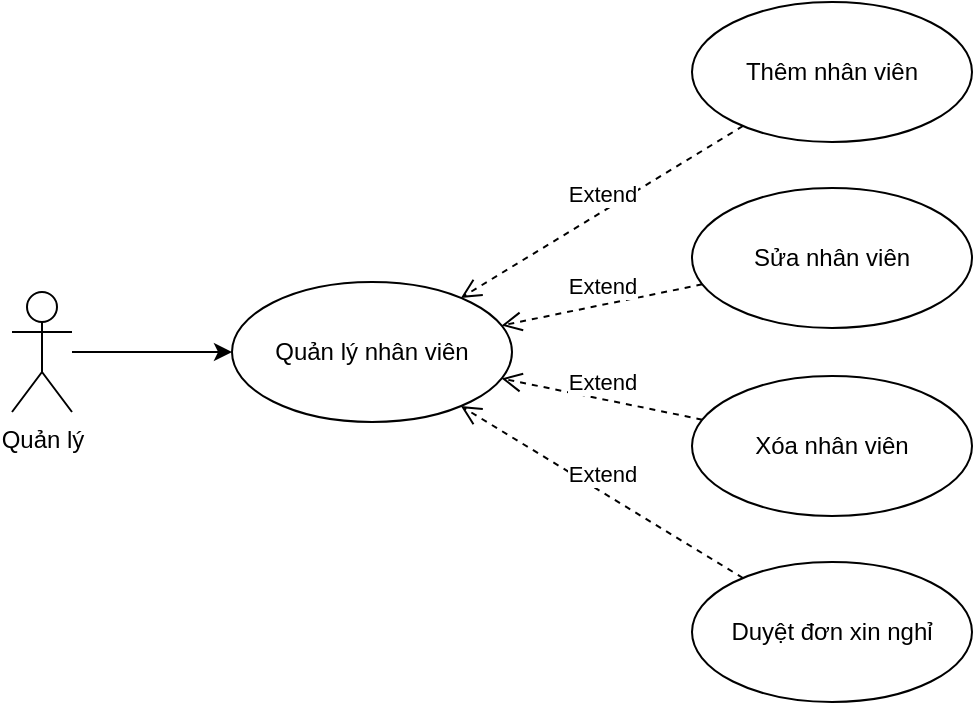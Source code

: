 <mxfile version="24.9.1">
  <diagram name="Trang-1" id="BVFBIw1P5_Cg4yFc-Cm5">
    <mxGraphModel dx="1050" dy="1691" grid="1" gridSize="10" guides="1" tooltips="1" connect="1" arrows="1" fold="1" page="1" pageScale="1" pageWidth="827" pageHeight="1169" math="0" shadow="0">
      <root>
        <mxCell id="0" />
        <mxCell id="1" parent="0" />
        <mxCell id="TOuo_Lpqamee4O4P2Cuv-3" style="edgeStyle=orthogonalEdgeStyle;rounded=0;orthogonalLoop=1;jettySize=auto;html=1;entryX=0;entryY=0.5;entryDx=0;entryDy=0;" edge="1" parent="1" source="TOuo_Lpqamee4O4P2Cuv-1" target="TOuo_Lpqamee4O4P2Cuv-2">
          <mxGeometry relative="1" as="geometry" />
        </mxCell>
        <mxCell id="TOuo_Lpqamee4O4P2Cuv-1" value="Quản lý" style="shape=umlActor;verticalLabelPosition=bottom;verticalAlign=top;html=1;outlineConnect=0;" vertex="1" parent="1">
          <mxGeometry x="80" y="110" width="30" height="60" as="geometry" />
        </mxCell>
        <mxCell id="TOuo_Lpqamee4O4P2Cuv-2" value="Quản lý nhân viên" style="ellipse;whiteSpace=wrap;html=1;" vertex="1" parent="1">
          <mxGeometry x="190" y="105" width="140" height="70" as="geometry" />
        </mxCell>
        <mxCell id="TOuo_Lpqamee4O4P2Cuv-4" value="Extend" style="html=1;verticalAlign=bottom;endArrow=open;dashed=1;endSize=8;curved=0;rounded=0;" edge="1" parent="1" source="TOuo_Lpqamee4O4P2Cuv-5" target="TOuo_Lpqamee4O4P2Cuv-2">
          <mxGeometry relative="1" as="geometry">
            <mxPoint x="440" y="110" as="sourcePoint" />
            <mxPoint x="360" y="110" as="targetPoint" />
          </mxGeometry>
        </mxCell>
        <mxCell id="TOuo_Lpqamee4O4P2Cuv-5" value="Thêm nhân viên" style="ellipse;whiteSpace=wrap;html=1;" vertex="1" parent="1">
          <mxGeometry x="420" y="-35" width="140" height="70" as="geometry" />
        </mxCell>
        <mxCell id="TOuo_Lpqamee4O4P2Cuv-6" value="Sửa nhân viên" style="ellipse;whiteSpace=wrap;html=1;" vertex="1" parent="1">
          <mxGeometry x="420" y="58" width="140" height="70" as="geometry" />
        </mxCell>
        <mxCell id="TOuo_Lpqamee4O4P2Cuv-7" value="Extend" style="html=1;verticalAlign=bottom;endArrow=open;dashed=1;endSize=8;curved=0;rounded=0;" edge="1" parent="1" source="TOuo_Lpqamee4O4P2Cuv-6" target="TOuo_Lpqamee4O4P2Cuv-2">
          <mxGeometry relative="1" as="geometry">
            <mxPoint x="451" y="93" as="sourcePoint" />
            <mxPoint x="329" y="131" as="targetPoint" />
          </mxGeometry>
        </mxCell>
        <mxCell id="TOuo_Lpqamee4O4P2Cuv-8" value="Xóa nhân viên" style="ellipse;whiteSpace=wrap;html=1;" vertex="1" parent="1">
          <mxGeometry x="420" y="152" width="140" height="70" as="geometry" />
        </mxCell>
        <mxCell id="TOuo_Lpqamee4O4P2Cuv-9" value="Extend" style="html=1;verticalAlign=bottom;endArrow=open;dashed=1;endSize=8;curved=0;rounded=0;" edge="1" parent="1" source="TOuo_Lpqamee4O4P2Cuv-8" target="TOuo_Lpqamee4O4P2Cuv-2">
          <mxGeometry relative="1" as="geometry">
            <mxPoint x="441" y="168" as="sourcePoint" />
            <mxPoint x="339" y="157" as="targetPoint" />
          </mxGeometry>
        </mxCell>
        <mxCell id="TOuo_Lpqamee4O4P2Cuv-10" value="Extend" style="html=1;verticalAlign=bottom;endArrow=open;dashed=1;endSize=8;curved=0;rounded=0;" edge="1" parent="1" source="TOuo_Lpqamee4O4P2Cuv-11" target="TOuo_Lpqamee4O4P2Cuv-2">
          <mxGeometry relative="1" as="geometry">
            <mxPoint x="459" y="241" as="sourcePoint" />
            <mxPoint x="321" y="174" as="targetPoint" />
          </mxGeometry>
        </mxCell>
        <mxCell id="TOuo_Lpqamee4O4P2Cuv-11" value="Duyệt đơn xin nghỉ" style="ellipse;whiteSpace=wrap;html=1;" vertex="1" parent="1">
          <mxGeometry x="420" y="245" width="140" height="70" as="geometry" />
        </mxCell>
      </root>
    </mxGraphModel>
  </diagram>
</mxfile>
